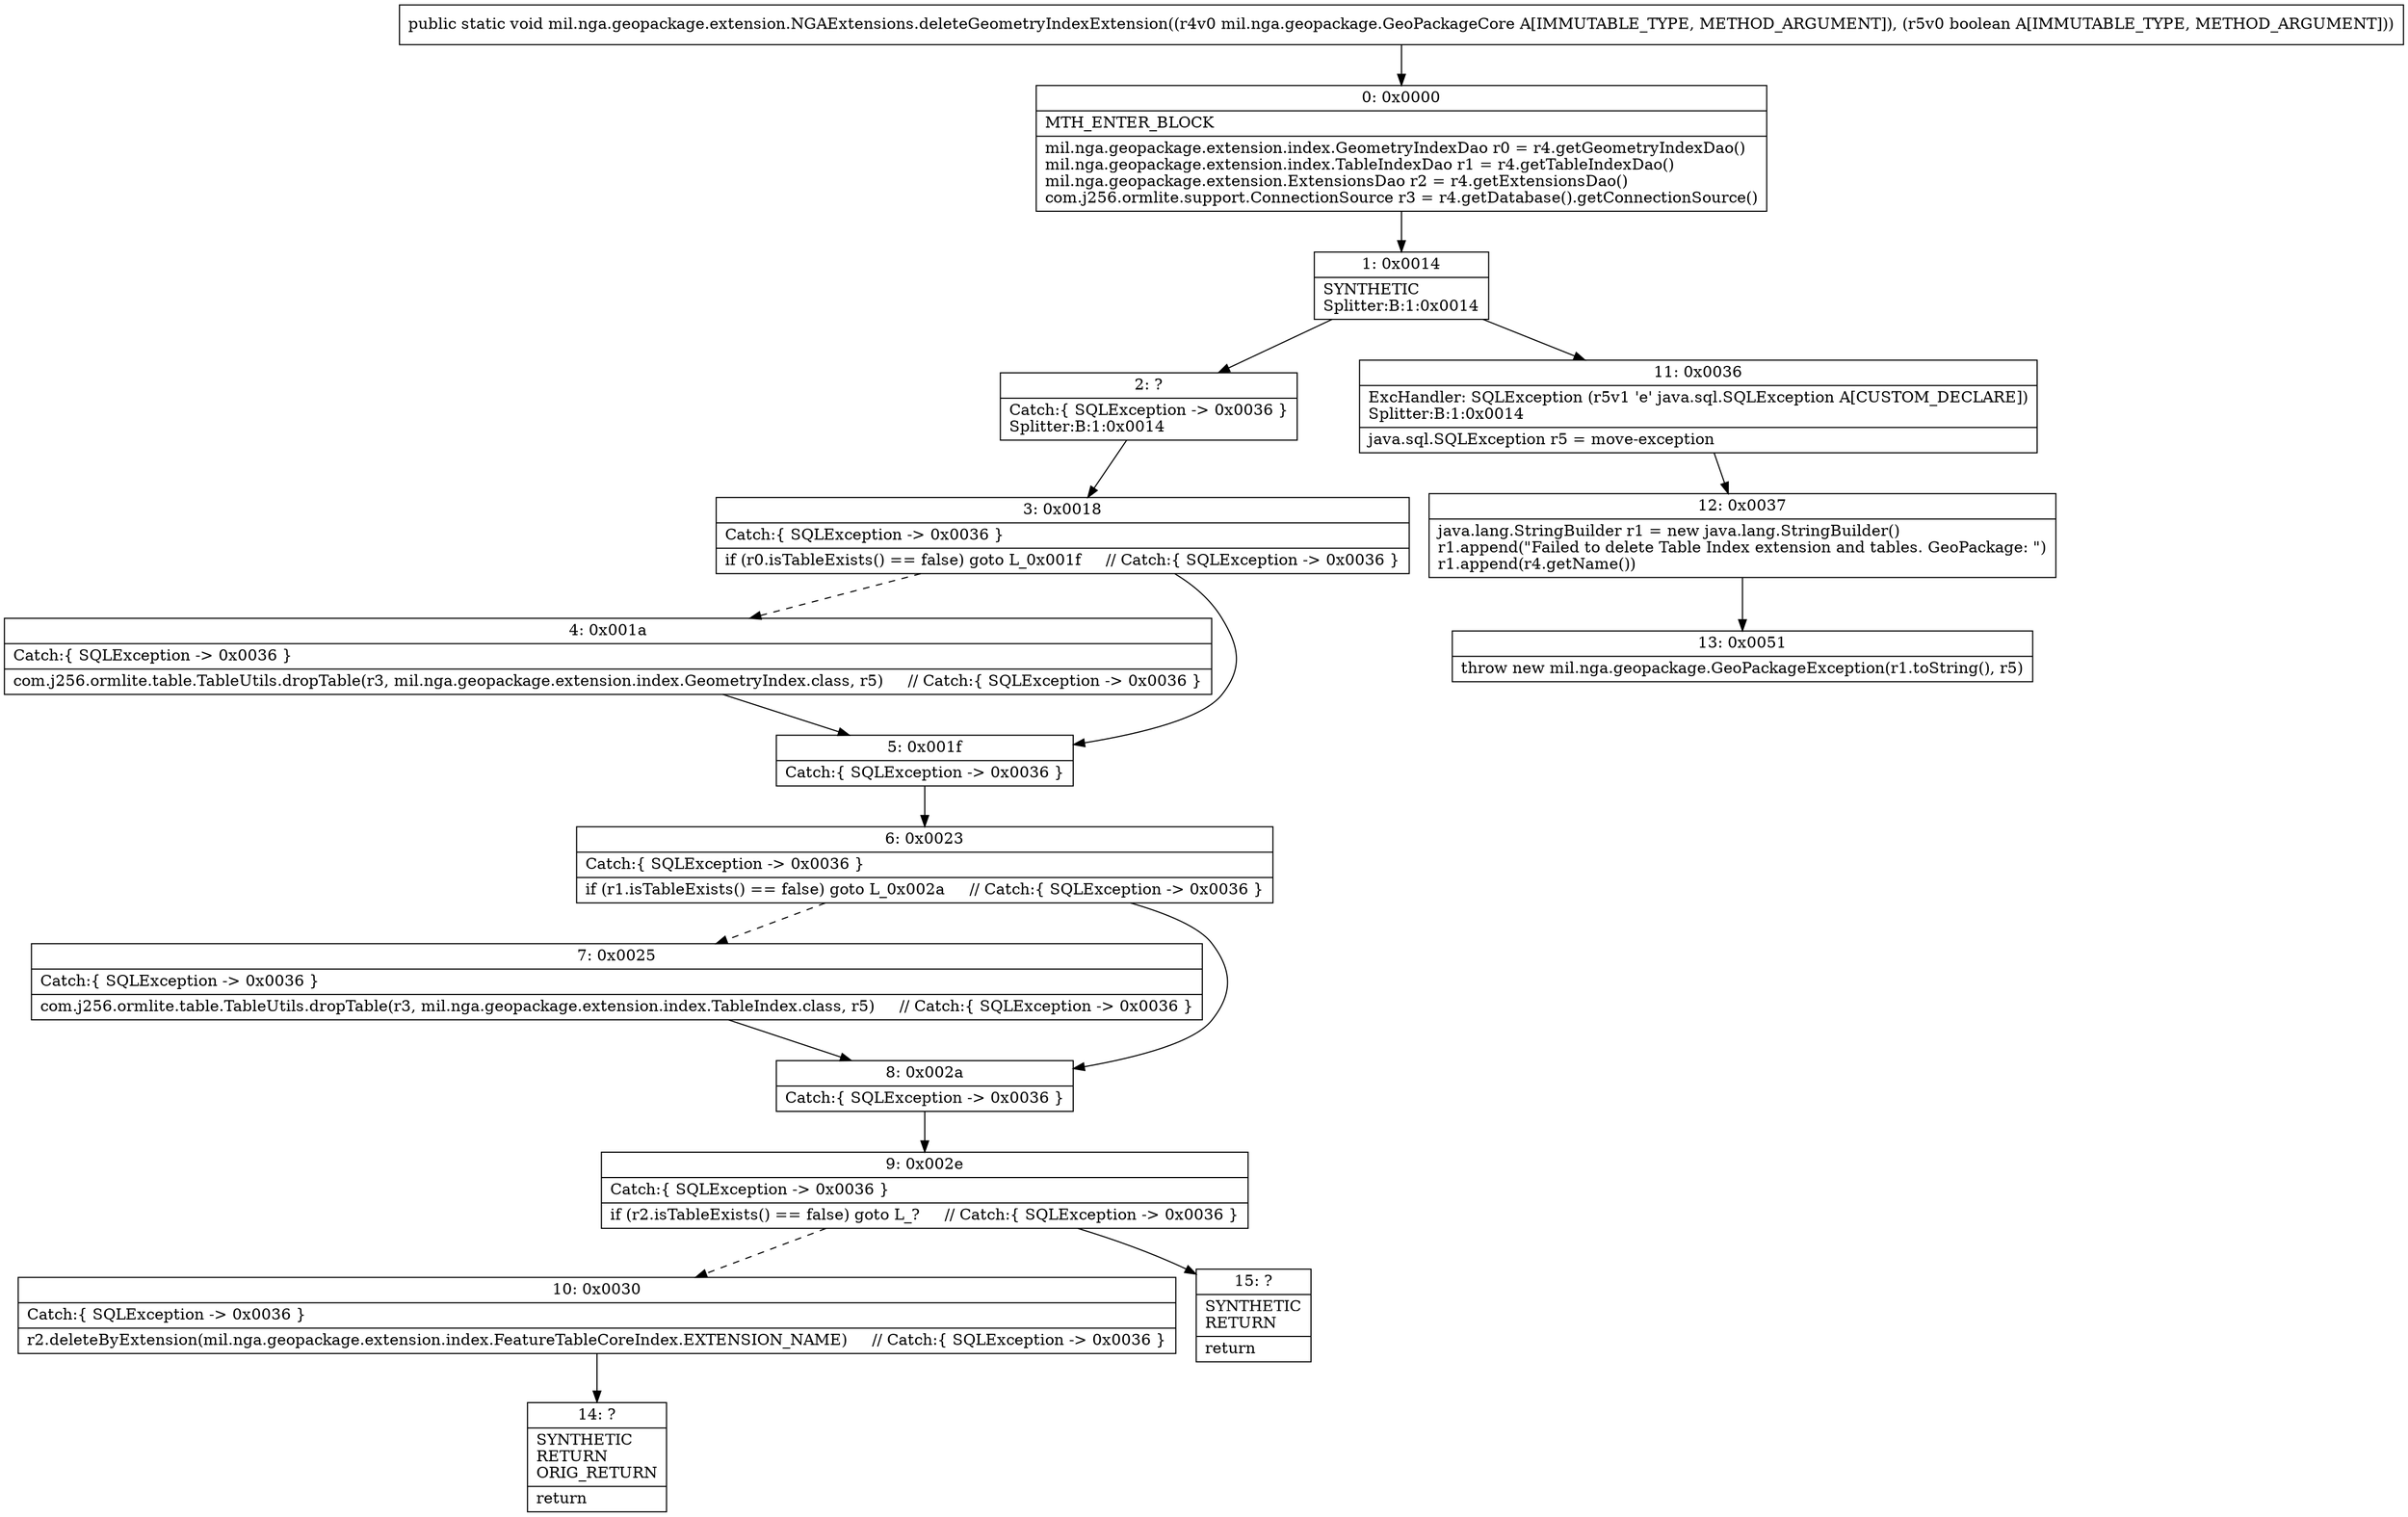 digraph "CFG formil.nga.geopackage.extension.NGAExtensions.deleteGeometryIndexExtension(Lmil\/nga\/geopackage\/GeoPackageCore;Z)V" {
Node_0 [shape=record,label="{0\:\ 0x0000|MTH_ENTER_BLOCK\l|mil.nga.geopackage.extension.index.GeometryIndexDao r0 = r4.getGeometryIndexDao()\lmil.nga.geopackage.extension.index.TableIndexDao r1 = r4.getTableIndexDao()\lmil.nga.geopackage.extension.ExtensionsDao r2 = r4.getExtensionsDao()\lcom.j256.ormlite.support.ConnectionSource r3 = r4.getDatabase().getConnectionSource()\l}"];
Node_1 [shape=record,label="{1\:\ 0x0014|SYNTHETIC\lSplitter:B:1:0x0014\l}"];
Node_2 [shape=record,label="{2\:\ ?|Catch:\{ SQLException \-\> 0x0036 \}\lSplitter:B:1:0x0014\l}"];
Node_3 [shape=record,label="{3\:\ 0x0018|Catch:\{ SQLException \-\> 0x0036 \}\l|if (r0.isTableExists() == false) goto L_0x001f     \/\/ Catch:\{ SQLException \-\> 0x0036 \}\l}"];
Node_4 [shape=record,label="{4\:\ 0x001a|Catch:\{ SQLException \-\> 0x0036 \}\l|com.j256.ormlite.table.TableUtils.dropTable(r3, mil.nga.geopackage.extension.index.GeometryIndex.class, r5)     \/\/ Catch:\{ SQLException \-\> 0x0036 \}\l}"];
Node_5 [shape=record,label="{5\:\ 0x001f|Catch:\{ SQLException \-\> 0x0036 \}\l}"];
Node_6 [shape=record,label="{6\:\ 0x0023|Catch:\{ SQLException \-\> 0x0036 \}\l|if (r1.isTableExists() == false) goto L_0x002a     \/\/ Catch:\{ SQLException \-\> 0x0036 \}\l}"];
Node_7 [shape=record,label="{7\:\ 0x0025|Catch:\{ SQLException \-\> 0x0036 \}\l|com.j256.ormlite.table.TableUtils.dropTable(r3, mil.nga.geopackage.extension.index.TableIndex.class, r5)     \/\/ Catch:\{ SQLException \-\> 0x0036 \}\l}"];
Node_8 [shape=record,label="{8\:\ 0x002a|Catch:\{ SQLException \-\> 0x0036 \}\l}"];
Node_9 [shape=record,label="{9\:\ 0x002e|Catch:\{ SQLException \-\> 0x0036 \}\l|if (r2.isTableExists() == false) goto L_?     \/\/ Catch:\{ SQLException \-\> 0x0036 \}\l}"];
Node_10 [shape=record,label="{10\:\ 0x0030|Catch:\{ SQLException \-\> 0x0036 \}\l|r2.deleteByExtension(mil.nga.geopackage.extension.index.FeatureTableCoreIndex.EXTENSION_NAME)     \/\/ Catch:\{ SQLException \-\> 0x0036 \}\l}"];
Node_11 [shape=record,label="{11\:\ 0x0036|ExcHandler: SQLException (r5v1 'e' java.sql.SQLException A[CUSTOM_DECLARE])\lSplitter:B:1:0x0014\l|java.sql.SQLException r5 = move\-exception\l}"];
Node_12 [shape=record,label="{12\:\ 0x0037|java.lang.StringBuilder r1 = new java.lang.StringBuilder()\lr1.append(\"Failed to delete Table Index extension and tables. GeoPackage: \")\lr1.append(r4.getName())\l}"];
Node_13 [shape=record,label="{13\:\ 0x0051|throw new mil.nga.geopackage.GeoPackageException(r1.toString(), r5)\l}"];
Node_14 [shape=record,label="{14\:\ ?|SYNTHETIC\lRETURN\lORIG_RETURN\l|return\l}"];
Node_15 [shape=record,label="{15\:\ ?|SYNTHETIC\lRETURN\l|return\l}"];
MethodNode[shape=record,label="{public static void mil.nga.geopackage.extension.NGAExtensions.deleteGeometryIndexExtension((r4v0 mil.nga.geopackage.GeoPackageCore A[IMMUTABLE_TYPE, METHOD_ARGUMENT]), (r5v0 boolean A[IMMUTABLE_TYPE, METHOD_ARGUMENT])) }"];
MethodNode -> Node_0;
Node_0 -> Node_1;
Node_1 -> Node_2;
Node_1 -> Node_11;
Node_2 -> Node_3;
Node_3 -> Node_4[style=dashed];
Node_3 -> Node_5;
Node_4 -> Node_5;
Node_5 -> Node_6;
Node_6 -> Node_7[style=dashed];
Node_6 -> Node_8;
Node_7 -> Node_8;
Node_8 -> Node_9;
Node_9 -> Node_10[style=dashed];
Node_9 -> Node_15;
Node_10 -> Node_14;
Node_11 -> Node_12;
Node_12 -> Node_13;
}

